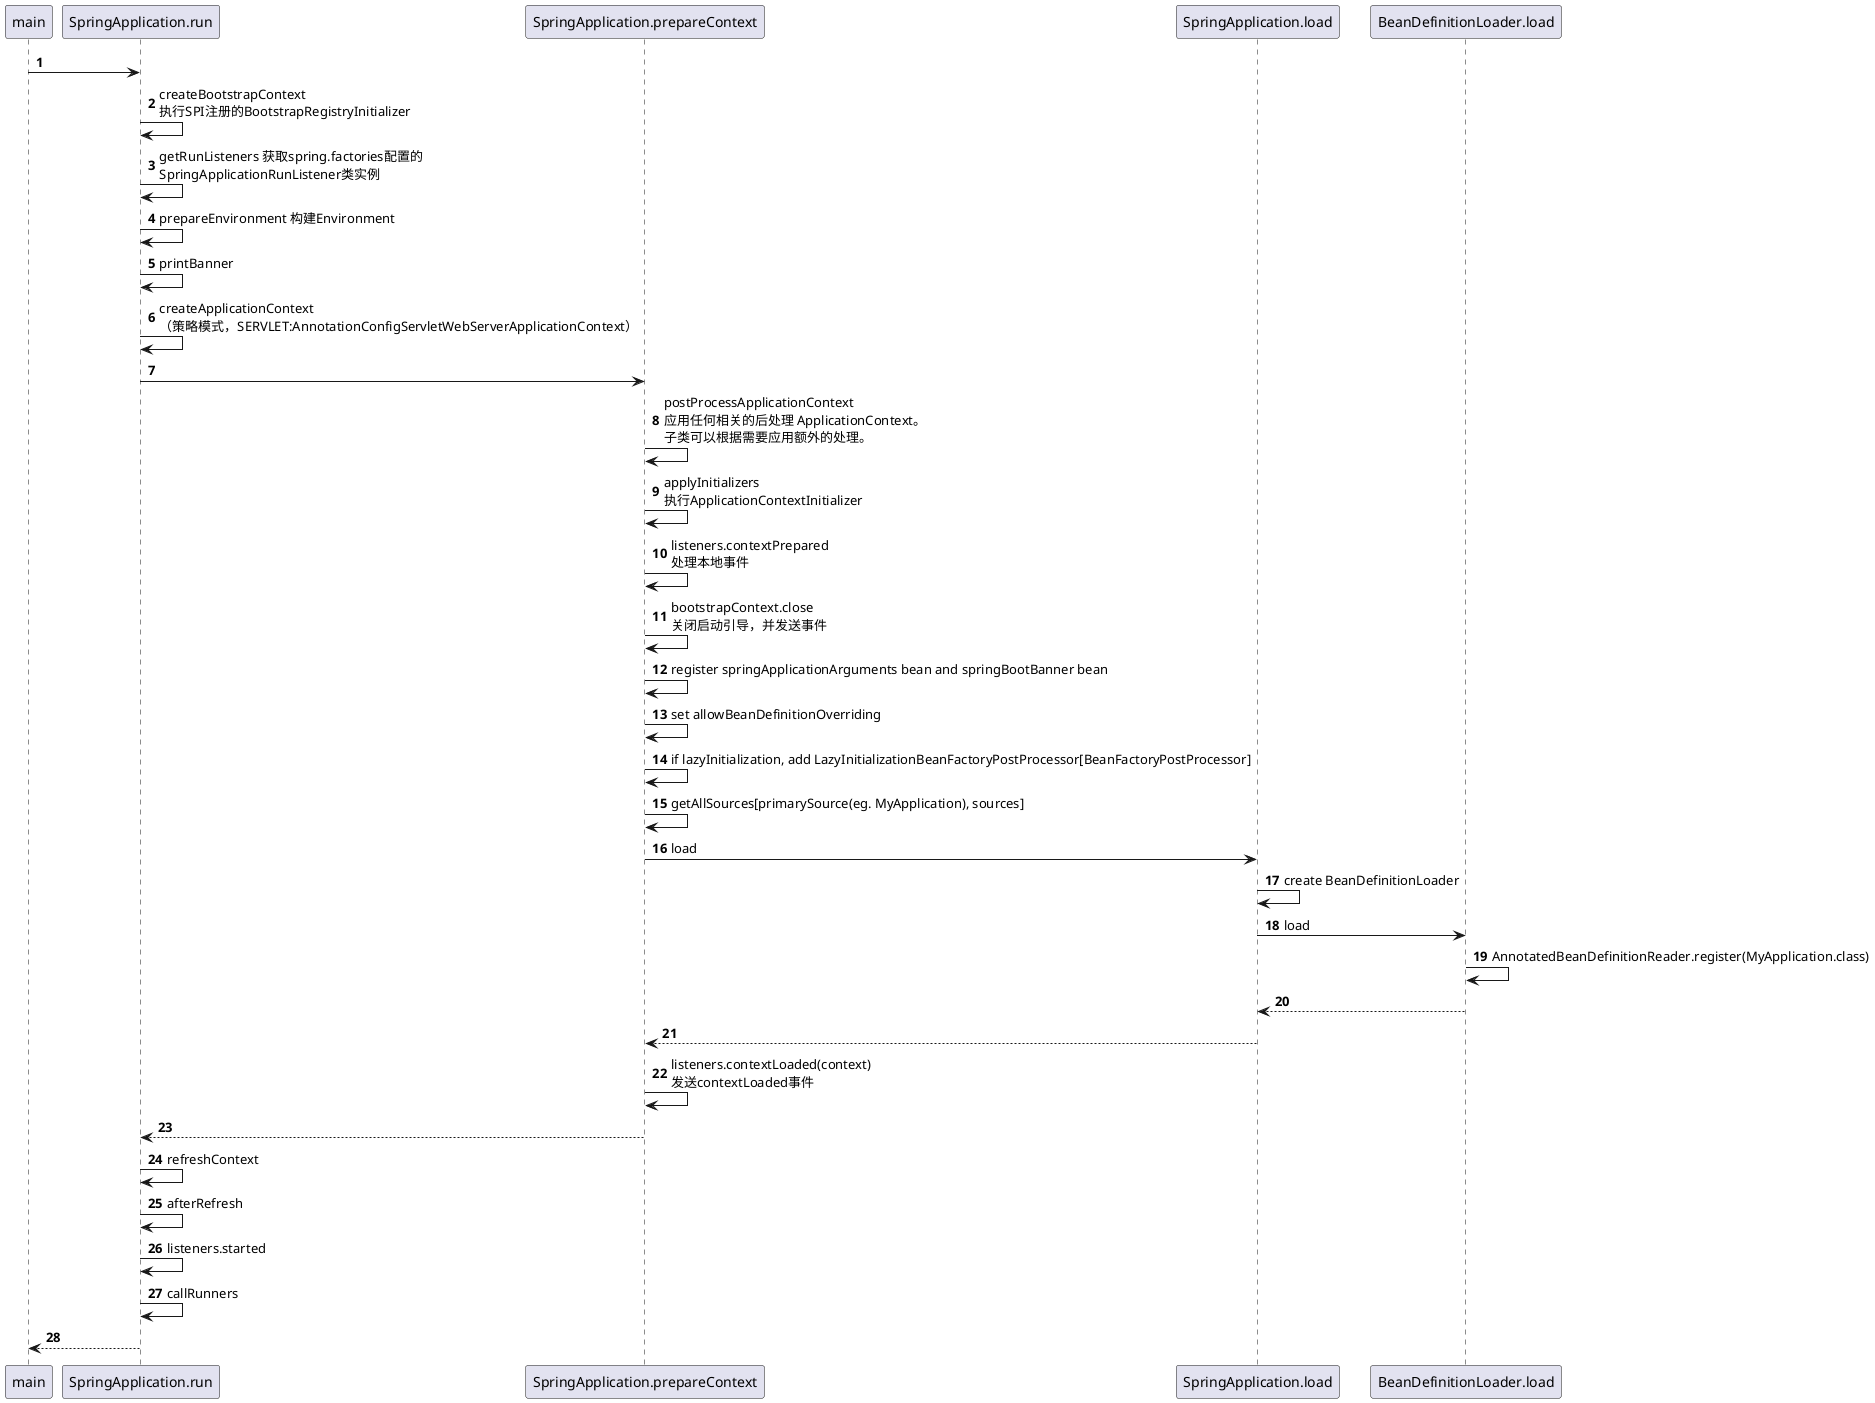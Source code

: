 @startuml
'https://plantuml.com/sequence-diagram

autonumber

main -> SpringApplication.run
SpringApplication.run -> SpringApplication.run : createBootstrapContext\n执行SPI注册的BootstrapRegistryInitializer
SpringApplication.run -> SpringApplication.run : getRunListeners 获取spring.factories配置的\nSpringApplicationRunListener类实例
SpringApplication.run -> SpringApplication.run : prepareEnvironment 构建Environment
SpringApplication.run -> SpringApplication.run : printBanner
SpringApplication.run -> SpringApplication.run : createApplicationContext\n（策略模式，SERVLET:AnnotationConfigServletWebServerApplicationContext）
SpringApplication.run -> SpringApplication.prepareContext
SpringApplication.prepareContext -> SpringApplication.prepareContext : postProcessApplicationContext\n应用任何相关的后处理 ApplicationContext。 \n子类可以根据需要应用额外的处理。
SpringApplication.prepareContext -> SpringApplication.prepareContext : applyInitializers\n执行ApplicationContextInitializer
SpringApplication.prepareContext -> SpringApplication.prepareContext : listeners.contextPrepared\n处理本地事件
SpringApplication.prepareContext -> SpringApplication.prepareContext : bootstrapContext.close\n关闭启动引导，并发送事件
SpringApplication.prepareContext -> SpringApplication.prepareContext : register springApplicationArguments bean and springBootBanner bean
SpringApplication.prepareContext -> SpringApplication.prepareContext : set allowBeanDefinitionOverriding
SpringApplication.prepareContext -> SpringApplication.prepareContext : if lazyInitialization, add LazyInitializationBeanFactoryPostProcessor[BeanFactoryPostProcessor]
SpringApplication.prepareContext -> SpringApplication.prepareContext : getAllSources[primarySource(eg. MyApplication), sources]
SpringApplication.prepareContext -> SpringApplication.load : load
SpringApplication.load -> SpringApplication.load : create BeanDefinitionLoader
SpringApplication.load -> BeanDefinitionLoader.load : load
BeanDefinitionLoader.load -> BeanDefinitionLoader.load : AnnotatedBeanDefinitionReader.register(MyApplication.class)
BeanDefinitionLoader.load --> SpringApplication.load
SpringApplication.load --> SpringApplication.prepareContext
SpringApplication.prepareContext -> SpringApplication.prepareContext : listeners.contextLoaded(context)\n发送contextLoaded事件
SpringApplication.prepareContext --> SpringApplication.run
SpringApplication.run -> SpringApplication.run : refreshContext
SpringApplication.run -> SpringApplication.run : afterRefresh
SpringApplication.run -> SpringApplication.run : listeners.started
SpringApplication.run -> SpringApplication.run : callRunners
SpringApplication.run --> main

@enduml
